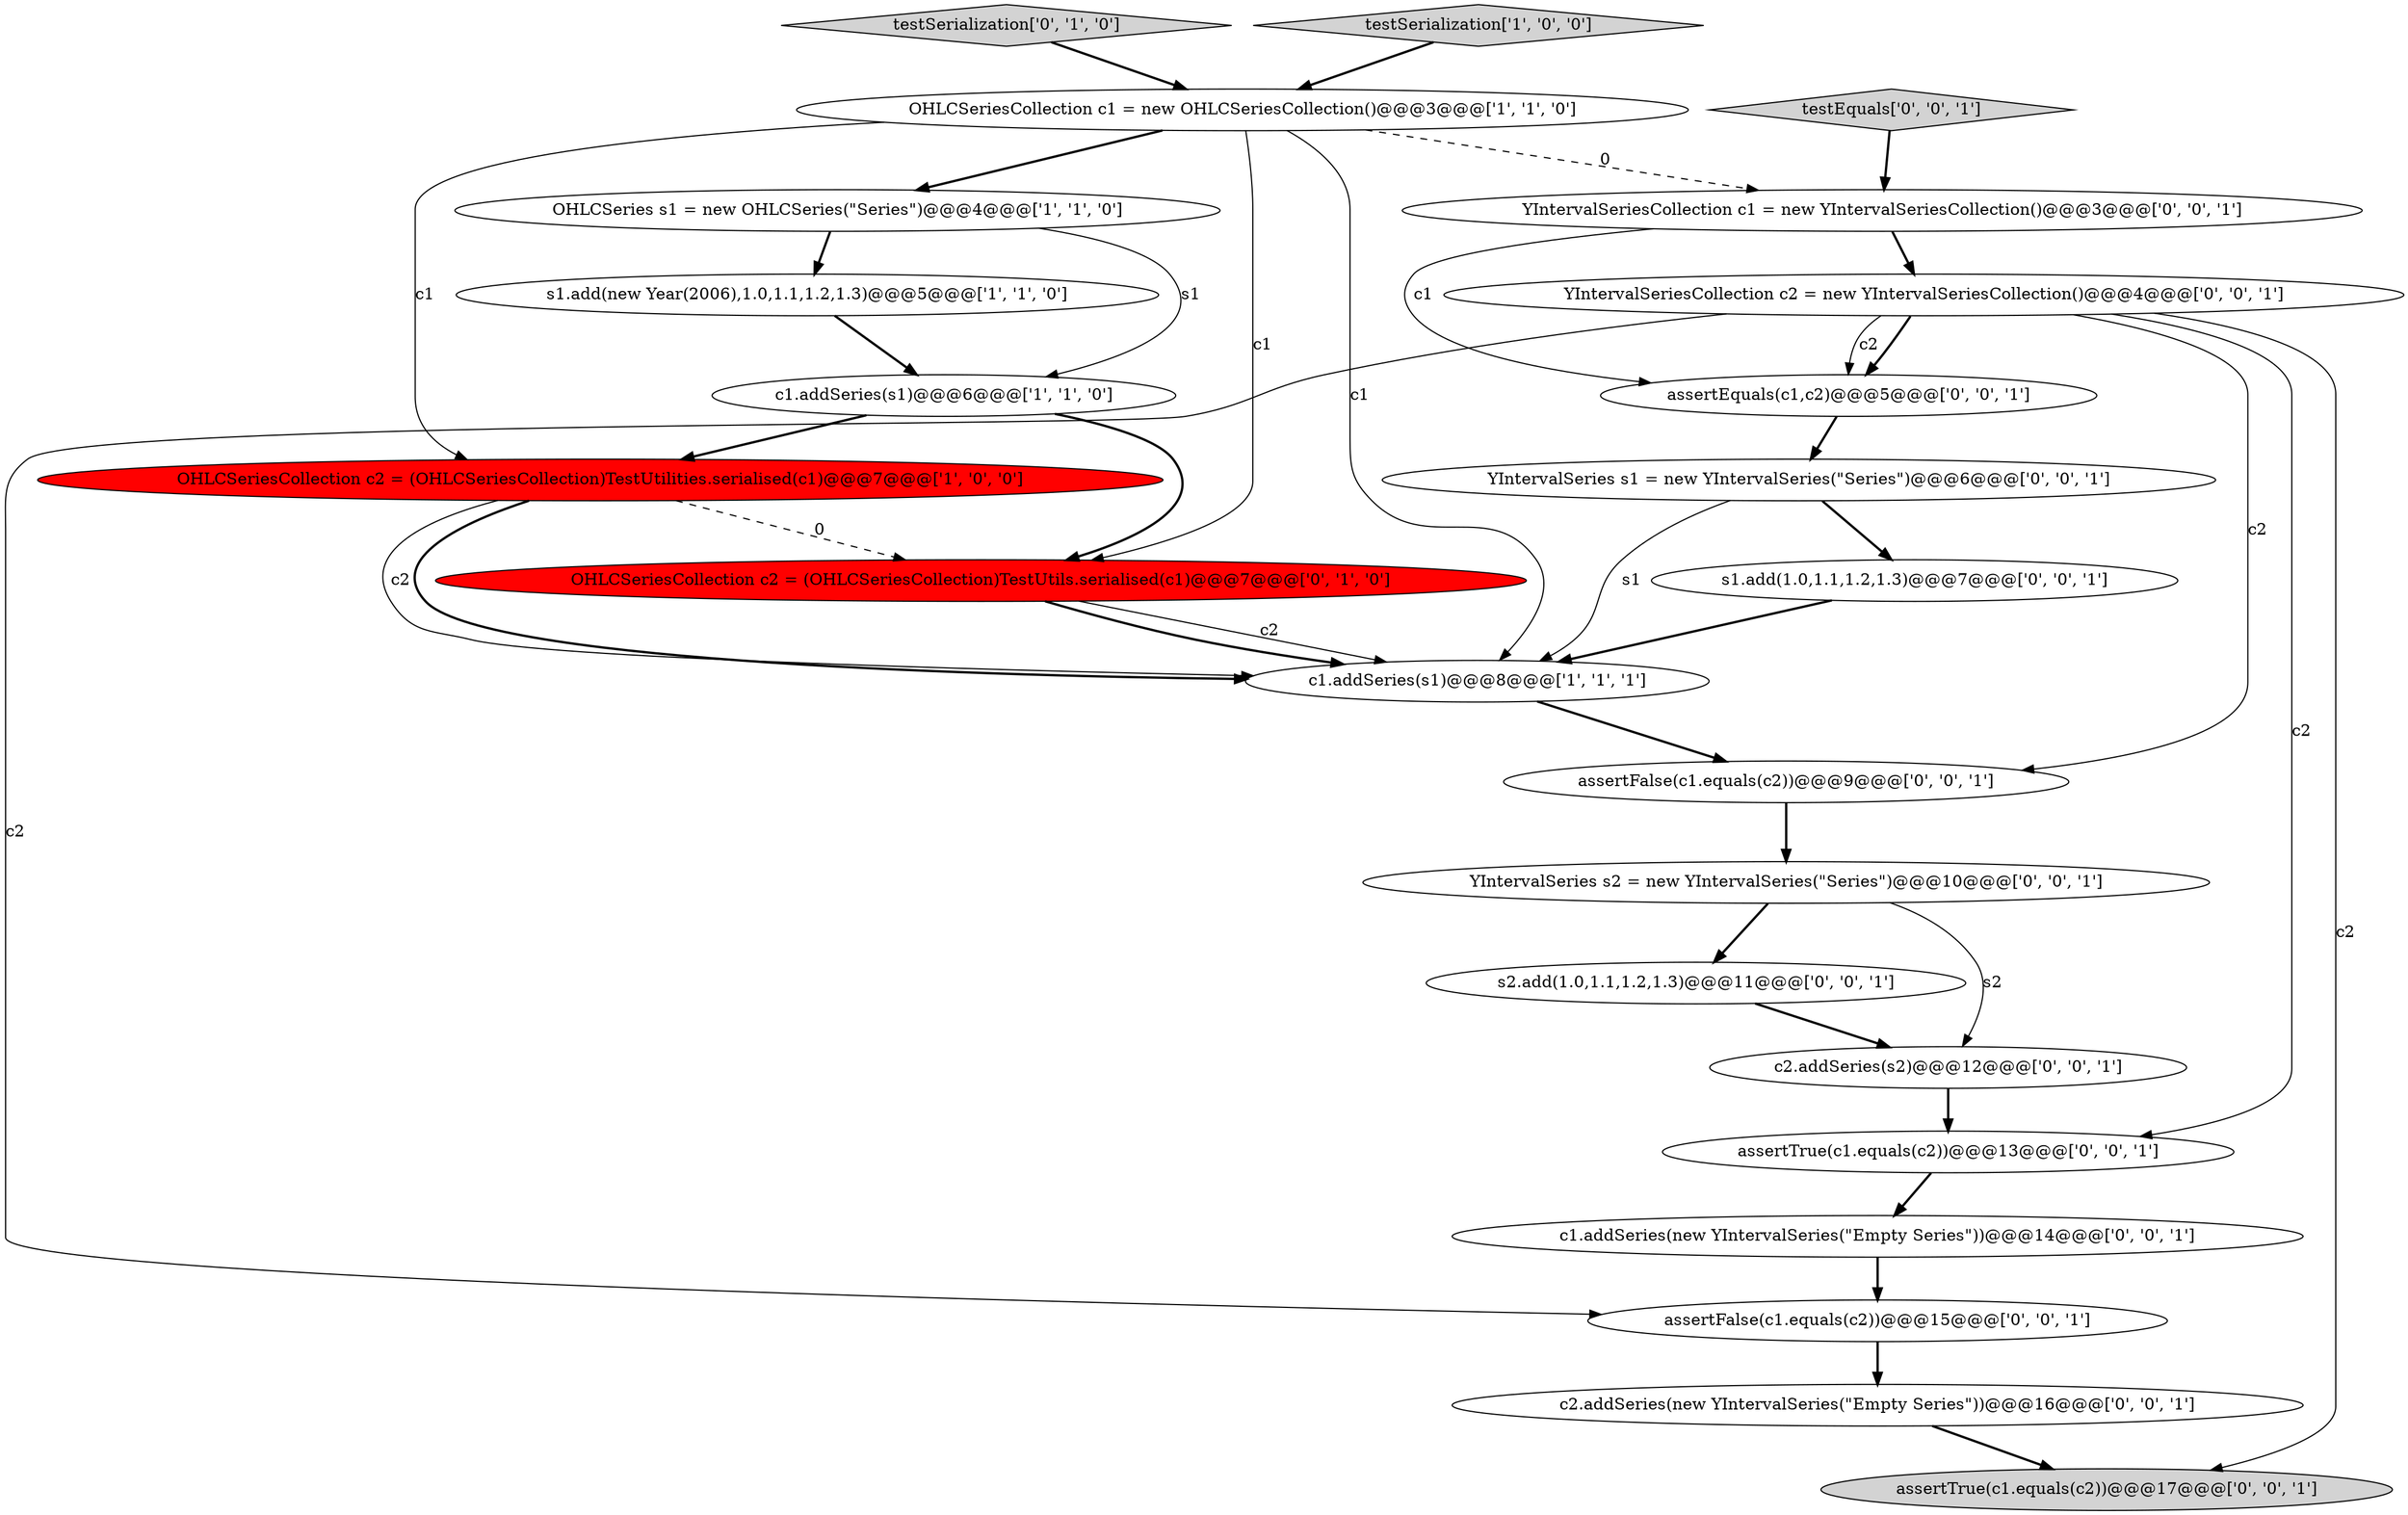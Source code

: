 digraph {
5 [style = filled, label = "OHLCSeriesCollection c1 = new OHLCSeriesCollection()@@@3@@@['1', '1', '0']", fillcolor = white, shape = ellipse image = "AAA0AAABBB1BBB"];
0 [style = filled, label = "c1.addSeries(s1)@@@6@@@['1', '1', '0']", fillcolor = white, shape = ellipse image = "AAA0AAABBB1BBB"];
11 [style = filled, label = "c2.addSeries(new YIntervalSeries(\"Empty Series\"))@@@16@@@['0', '0', '1']", fillcolor = white, shape = ellipse image = "AAA0AAABBB3BBB"];
14 [style = filled, label = "YIntervalSeries s1 = new YIntervalSeries(\"Series\")@@@6@@@['0', '0', '1']", fillcolor = white, shape = ellipse image = "AAA0AAABBB3BBB"];
17 [style = filled, label = "assertTrue(c1.equals(c2))@@@13@@@['0', '0', '1']", fillcolor = white, shape = ellipse image = "AAA0AAABBB3BBB"];
13 [style = filled, label = "assertTrue(c1.equals(c2))@@@17@@@['0', '0', '1']", fillcolor = lightgray, shape = ellipse image = "AAA0AAABBB3BBB"];
21 [style = filled, label = "testEquals['0', '0', '1']", fillcolor = lightgray, shape = diamond image = "AAA0AAABBB3BBB"];
12 [style = filled, label = "c1.addSeries(new YIntervalSeries(\"Empty Series\"))@@@14@@@['0', '0', '1']", fillcolor = white, shape = ellipse image = "AAA0AAABBB3BBB"];
1 [style = filled, label = "c1.addSeries(s1)@@@8@@@['1', '1', '1']", fillcolor = white, shape = ellipse image = "AAA0AAABBB1BBB"];
19 [style = filled, label = "s1.add(1.0,1.1,1.2,1.3)@@@7@@@['0', '0', '1']", fillcolor = white, shape = ellipse image = "AAA0AAABBB3BBB"];
8 [style = filled, label = "OHLCSeriesCollection c2 = (OHLCSeriesCollection)TestUtils.serialised(c1)@@@7@@@['0', '1', '0']", fillcolor = red, shape = ellipse image = "AAA1AAABBB2BBB"];
23 [style = filled, label = "YIntervalSeriesCollection c1 = new YIntervalSeriesCollection()@@@3@@@['0', '0', '1']", fillcolor = white, shape = ellipse image = "AAA0AAABBB3BBB"];
3 [style = filled, label = "OHLCSeries s1 = new OHLCSeries(\"Series\")@@@4@@@['1', '1', '0']", fillcolor = white, shape = ellipse image = "AAA0AAABBB1BBB"];
7 [style = filled, label = "testSerialization['0', '1', '0']", fillcolor = lightgray, shape = diamond image = "AAA0AAABBB2BBB"];
6 [style = filled, label = "s1.add(new Year(2006),1.0,1.1,1.2,1.3)@@@5@@@['1', '1', '0']", fillcolor = white, shape = ellipse image = "AAA0AAABBB1BBB"];
22 [style = filled, label = "s2.add(1.0,1.1,1.2,1.3)@@@11@@@['0', '0', '1']", fillcolor = white, shape = ellipse image = "AAA0AAABBB3BBB"];
20 [style = filled, label = "YIntervalSeries s2 = new YIntervalSeries(\"Series\")@@@10@@@['0', '0', '1']", fillcolor = white, shape = ellipse image = "AAA0AAABBB3BBB"];
9 [style = filled, label = "assertEquals(c1,c2)@@@5@@@['0', '0', '1']", fillcolor = white, shape = ellipse image = "AAA0AAABBB3BBB"];
2 [style = filled, label = "OHLCSeriesCollection c2 = (OHLCSeriesCollection)TestUtilities.serialised(c1)@@@7@@@['1', '0', '0']", fillcolor = red, shape = ellipse image = "AAA1AAABBB1BBB"];
10 [style = filled, label = "assertFalse(c1.equals(c2))@@@9@@@['0', '0', '1']", fillcolor = white, shape = ellipse image = "AAA0AAABBB3BBB"];
16 [style = filled, label = "c2.addSeries(s2)@@@12@@@['0', '0', '1']", fillcolor = white, shape = ellipse image = "AAA0AAABBB3BBB"];
18 [style = filled, label = "assertFalse(c1.equals(c2))@@@15@@@['0', '0', '1']", fillcolor = white, shape = ellipse image = "AAA0AAABBB3BBB"];
4 [style = filled, label = "testSerialization['1', '0', '0']", fillcolor = lightgray, shape = diamond image = "AAA0AAABBB1BBB"];
15 [style = filled, label = "YIntervalSeriesCollection c2 = new YIntervalSeriesCollection()@@@4@@@['0', '0', '1']", fillcolor = white, shape = ellipse image = "AAA0AAABBB3BBB"];
5->3 [style = bold, label=""];
10->20 [style = bold, label=""];
14->1 [style = solid, label="s1"];
20->16 [style = solid, label="s2"];
22->16 [style = bold, label=""];
2->1 [style = bold, label=""];
5->23 [style = dashed, label="0"];
0->2 [style = bold, label=""];
18->11 [style = bold, label=""];
15->13 [style = solid, label="c2"];
23->15 [style = bold, label=""];
3->6 [style = bold, label=""];
14->19 [style = bold, label=""];
15->18 [style = solid, label="c2"];
6->0 [style = bold, label=""];
16->17 [style = bold, label=""];
2->1 [style = solid, label="c2"];
15->17 [style = solid, label="c2"];
15->10 [style = solid, label="c2"];
2->8 [style = dashed, label="0"];
5->2 [style = solid, label="c1"];
20->22 [style = bold, label=""];
8->1 [style = solid, label="c2"];
8->1 [style = bold, label=""];
19->1 [style = bold, label=""];
7->5 [style = bold, label=""];
17->12 [style = bold, label=""];
5->8 [style = solid, label="c1"];
15->9 [style = bold, label=""];
11->13 [style = bold, label=""];
5->1 [style = solid, label="c1"];
12->18 [style = bold, label=""];
0->8 [style = bold, label=""];
9->14 [style = bold, label=""];
3->0 [style = solid, label="s1"];
15->9 [style = solid, label="c2"];
23->9 [style = solid, label="c1"];
1->10 [style = bold, label=""];
4->5 [style = bold, label=""];
21->23 [style = bold, label=""];
}
